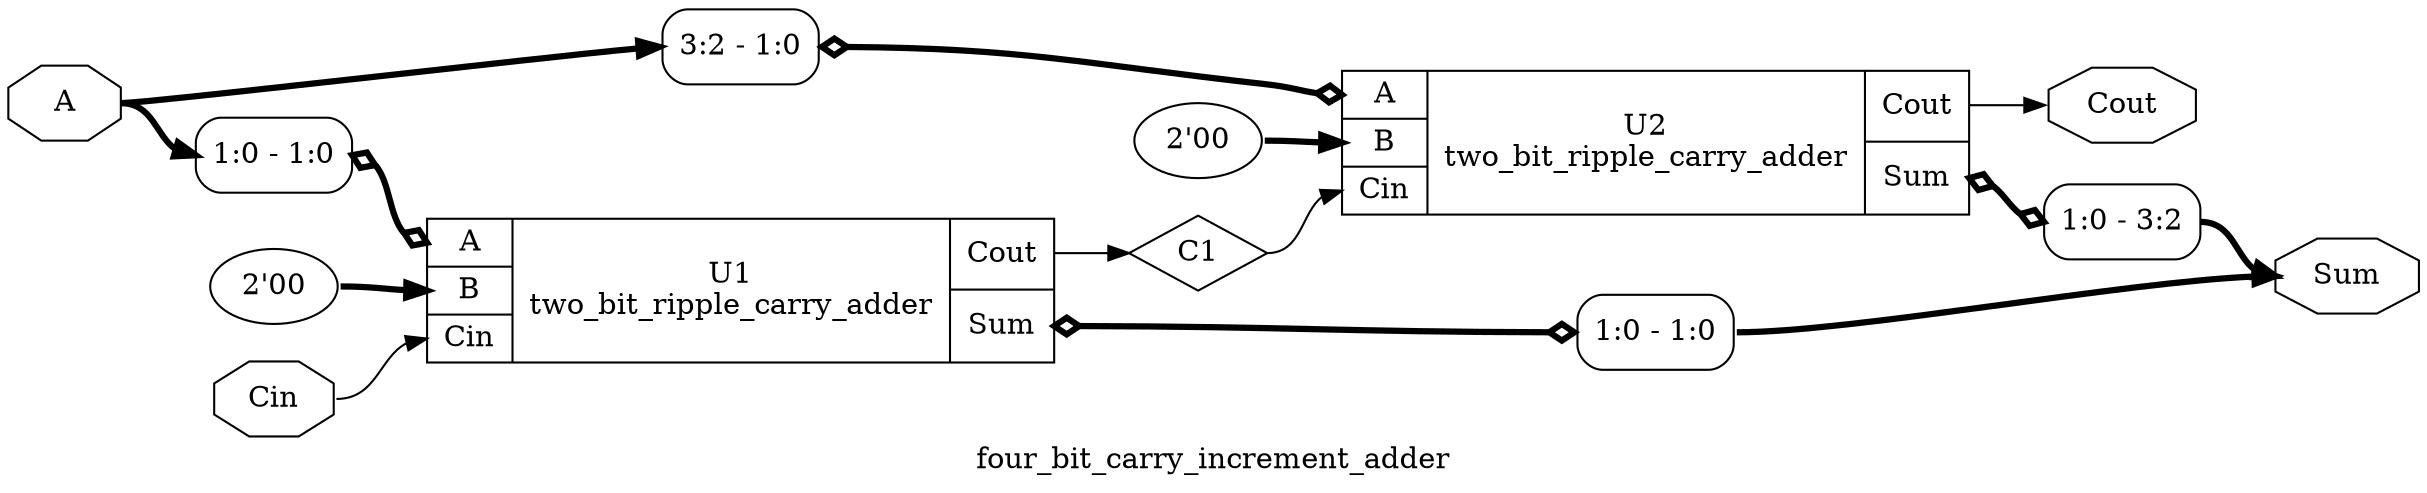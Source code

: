 digraph "four_bit_carry_increment_adder" {
label="four_bit_carry_increment_adder";
rankdir="LR";
remincross=true;
n1 [ shape=octagon, label="A", color="black", fontcolor="black" ];
n2 [ shape=diamond, label="C1", color="black", fontcolor="black" ];
n3 [ shape=octagon, label="Cin", color="black", fontcolor="black" ];
n4 [ shape=octagon, label="Cout", color="black", fontcolor="black" ];
n5 [ shape=octagon, label="Sum", color="black", fontcolor="black" ];
v1 [ label="2'00" ];
c7 [ shape=record, label="{{<p1> A|<p6> B|<p3> Cin}|U1\ntwo_bit_ripple_carry_adder|{<p4> Cout|<p5> Sum}}",  ];
x0 [ shape=record, style=rounded, label="<s0> 1:0 - 1:0 ", color="black", fontcolor="black" ];
x0:e -> c7:p1:w [arrowhead=odiamond, arrowtail=odiamond, dir=both, color="black", fontcolor="black", style="setlinewidth(3)", label=""];
x2 [ shape=record, style=rounded, label="<s0> 1:0 - 1:0 ", color="black", fontcolor="black" ];
c7:p5:e -> x2:w [arrowhead=odiamond, arrowtail=odiamond, dir=both, color="black", fontcolor="black", style="setlinewidth(3)", label=""];
v4 [ label="2'00" ];
c8 [ shape=record, label="{{<p1> A|<p6> B|<p3> Cin}|U2\ntwo_bit_ripple_carry_adder|{<p4> Cout|<p5> Sum}}",  ];
x3 [ shape=record, style=rounded, label="<s0> 3:2 - 1:0 ", color="black", fontcolor="black" ];
x3:e -> c8:p1:w [arrowhead=odiamond, arrowtail=odiamond, dir=both, color="black", fontcolor="black", style="setlinewidth(3)", label=""];
x5 [ shape=record, style=rounded, label="<s0> 1:0 - 3:2 ", color="black", fontcolor="black" ];
c8:p5:e -> x5:w [arrowhead=odiamond, arrowtail=odiamond, dir=both, color="black", fontcolor="black", style="setlinewidth(3)", label=""];
n1:e -> x0:s0:w [color="black", fontcolor="black", style="setlinewidth(3)", label=""];
n1:e -> x3:s0:w [color="black", fontcolor="black", style="setlinewidth(3)", label=""];
c7:p4:e -> n2:w [color="black", fontcolor="black", label=""];
n2:e -> c8:p3:w [color="black", fontcolor="black", label=""];
n3:e -> c7:p3:w [color="black", fontcolor="black", label=""];
c8:p4:e -> n4:w [color="black", fontcolor="black", label=""];
x2:s0:e -> n5:w [color="black", fontcolor="black", style="setlinewidth(3)", label=""];
x5:s0:e -> n5:w [color="black", fontcolor="black", style="setlinewidth(3)", label=""];
v1:e -> c7:p6:w [color="black", fontcolor="black", style="setlinewidth(3)", label=""];
v4:e -> c8:p6:w [color="black", fontcolor="black", style="setlinewidth(3)", label=""];
}
digraph "full_adder" {
label="full_adder";
rankdir="LR";
remincross=true;
n1 [ shape=octagon, label="A", color="black", fontcolor="black" ];
n2 [ shape=octagon, label="B", color="black", fontcolor="black" ];
n3 [ shape=octagon, label="Cin", color="black", fontcolor="black" ];
n4 [ shape=octagon, label="Cout", color="black", fontcolor="black" ];
n5 [ shape=octagon, label="Sum", color="black", fontcolor="black" ];
n6 [ shape=diamond, label="and1", color="black", fontcolor="black" ];
n7 [ shape=diamond, label="and2", color="black", fontcolor="black" ];
n8 [ shape=diamond, label="xor1", color="black", fontcolor="black" ];
c10 [ shape=record, label="{{<p1> A|<p2> B}|$3\n$and|{<p9> Y}}",  ];
c11 [ shape=record, label="{{<p1> A|<p2> B}|$4\n$and|{<p9> Y}}",  ];
c12 [ shape=record, label="{{<p1> A|<p2> B}|$5\n$or|{<p9> Y}}",  ];
c13 [ shape=record, label="{{<p1> A|<p2> B}|$1\n$xor|{<p9> Y}}",  ];
c14 [ shape=record, label="{{<p1> A|<p2> B}|$2\n$xor|{<p9> Y}}",  ];
n1:e -> c10:p1:w [color="black", fontcolor="black", label=""];
n1:e -> c13:p1:w [color="black", fontcolor="black", label=""];
n2:e -> c10:p2:w [color="black", fontcolor="black", label=""];
n2:e -> c13:p2:w [color="black", fontcolor="black", label=""];
n3:e -> c11:p1:w [color="black", fontcolor="black", label=""];
n3:e -> c14:p2:w [color="black", fontcolor="black", label=""];
c12:p9:e -> n4:w [color="black", fontcolor="black", label=""];
c14:p9:e -> n5:w [color="black", fontcolor="black", label=""];
c10:p9:e -> n6:w [color="black", fontcolor="black", label=""];
n6:e -> c12:p1:w [color="black", fontcolor="black", label=""];
c11:p9:e -> n7:w [color="black", fontcolor="black", label=""];
n7:e -> c12:p2:w [color="black", fontcolor="black", label=""];
c13:p9:e -> n8:w [color="black", fontcolor="black", label=""];
n8:e -> c11:p2:w [color="black", fontcolor="black", label=""];
n8:e -> c14:p1:w [color="black", fontcolor="black", label=""];
}
digraph "two_bit_ripple_carry_adder" {
label="two_bit_ripple_carry_adder";
rankdir="LR";
remincross=true;
n1 [ shape=octagon, label="A", color="black", fontcolor="black" ];
n2 [ shape=octagon, label="B", color="black", fontcolor="black" ];
n3 [ shape=diamond, label="C", color="black", fontcolor="black" ];
n4 [ shape=octagon, label="Cin", color="black", fontcolor="black" ];
n5 [ shape=octagon, label="Cout", color="black", fontcolor="black" ];
n6 [ shape=octagon, label="Sum", color="black", fontcolor="black" ];
c7 [ shape=record, label="{{<p1> A|<p2> B|<p4> Cin}|FA0\nfull_adder|{<p5> Cout|<p6> Sum}}",  ];
x0 [ shape=record, style=rounded, label="<s0> 0:0 - 0:0 ", color="black", fontcolor="black" ];
x0:e -> c7:p1:w [arrowhead=odiamond, arrowtail=odiamond, dir=both, color="black", fontcolor="black", label=""];
x1 [ shape=record, style=rounded, label="<s0> 0:0 - 0:0 ", color="black", fontcolor="black" ];
x1:e -> c7:p2:w [arrowhead=odiamond, arrowtail=odiamond, dir=both, color="black", fontcolor="black", label=""];
x2 [ shape=record, style=rounded, label="<s0> 0:0 - 0:0 ", color="black", fontcolor="black" ];
c7:p6:e -> x2:w [arrowhead=odiamond, arrowtail=odiamond, dir=both, color="black", fontcolor="black", label=""];
c8 [ shape=record, label="{{<p1> A|<p2> B|<p4> Cin}|FA1\nfull_adder|{<p5> Cout|<p6> Sum}}",  ];
x3 [ shape=record, style=rounded, label="<s0> 1:1 - 0:0 ", color="black", fontcolor="black" ];
x3:e -> c8:p1:w [arrowhead=odiamond, arrowtail=odiamond, dir=both, color="black", fontcolor="black", label=""];
x4 [ shape=record, style=rounded, label="<s0> 1:1 - 0:0 ", color="black", fontcolor="black" ];
x4:e -> c8:p2:w [arrowhead=odiamond, arrowtail=odiamond, dir=both, color="black", fontcolor="black", label=""];
x5 [ shape=record, style=rounded, label="<s0> 0:0 - 1:1 ", color="black", fontcolor="black" ];
c8:p6:e -> x5:w [arrowhead=odiamond, arrowtail=odiamond, dir=both, color="black", fontcolor="black", label=""];
n1:e -> x0:s0:w [color="black", fontcolor="black", label=""];
n1:e -> x3:s0:w [color="black", fontcolor="black", label=""];
n2:e -> x1:s0:w [color="black", fontcolor="black", label=""];
n2:e -> x4:s0:w [color="black", fontcolor="black", label=""];
c7:p5:e -> n3:w [color="black", fontcolor="black", label=""];
n3:e -> c8:p4:w [color="black", fontcolor="black", label=""];
n4:e -> c7:p4:w [color="black", fontcolor="black", label=""];
c8:p5:e -> n5:w [color="black", fontcolor="black", label=""];
x2:s0:e -> n6:w [color="black", fontcolor="black", label=""];
x5:s0:e -> n6:w [color="black", fontcolor="black", label=""];
}
